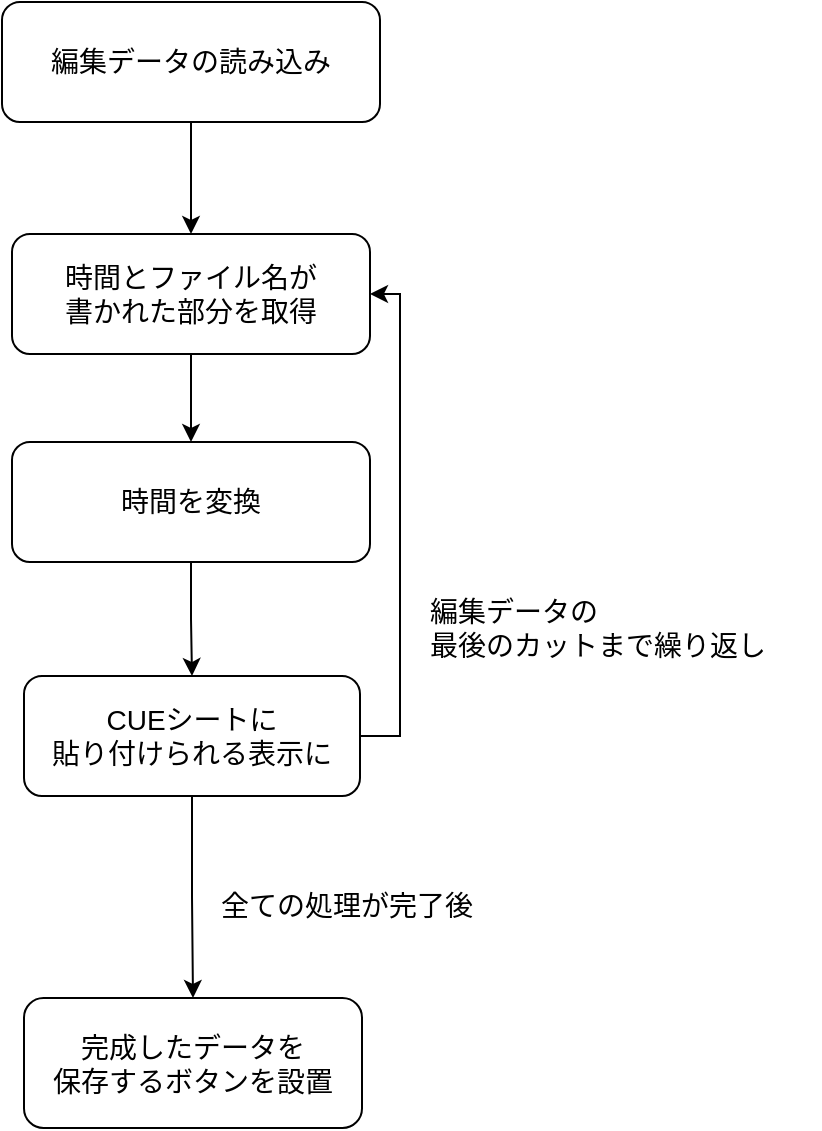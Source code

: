 <mxfile version="24.6.3" type="github">
  <diagram name="Page-1" id="EoyT6gYv0sLyLPtV19ZA">
    <mxGraphModel dx="1434" dy="1146" grid="0" gridSize="10" guides="1" tooltips="1" connect="1" arrows="1" fold="1" page="0" pageScale="1" pageWidth="850" pageHeight="1100" math="0" shadow="0">
      <root>
        <mxCell id="0" />
        <mxCell id="1" parent="0" />
        <mxCell id="FMEWAEgyTm79VxKZXJZd-10" value="" style="edgeStyle=orthogonalEdgeStyle;rounded=0;orthogonalLoop=1;jettySize=auto;html=1;fontSize=14;" parent="1" source="FMEWAEgyTm79VxKZXJZd-1" target="FMEWAEgyTm79VxKZXJZd-3" edge="1">
          <mxGeometry relative="1" as="geometry" />
        </mxCell>
        <mxCell id="FMEWAEgyTm79VxKZXJZd-1" value="編集データの読み込み" style="rounded=1;whiteSpace=wrap;html=1;fontSize=14;" parent="1" vertex="1">
          <mxGeometry x="25" y="-37" width="189" height="60" as="geometry" />
        </mxCell>
        <mxCell id="FMEWAEgyTm79VxKZXJZd-8" value="" style="edgeStyle=orthogonalEdgeStyle;rounded=0;orthogonalLoop=1;jettySize=auto;html=1;fontSize=14;" parent="1" source="FMEWAEgyTm79VxKZXJZd-3" target="FMEWAEgyTm79VxKZXJZd-4" edge="1">
          <mxGeometry relative="1" as="geometry" />
        </mxCell>
        <mxCell id="FMEWAEgyTm79VxKZXJZd-3" value="時間とファイル名が&lt;div style=&quot;font-size: 14px;&quot;&gt;書かれた部分を取得&lt;/div&gt;" style="rounded=1;whiteSpace=wrap;html=1;fontSize=14;" parent="1" vertex="1">
          <mxGeometry x="30" y="79" width="179" height="60" as="geometry" />
        </mxCell>
        <mxCell id="FMEWAEgyTm79VxKZXJZd-9" value="" style="edgeStyle=orthogonalEdgeStyle;rounded=0;orthogonalLoop=1;jettySize=auto;html=1;fontSize=14;" parent="1" source="FMEWAEgyTm79VxKZXJZd-4" target="FMEWAEgyTm79VxKZXJZd-5" edge="1">
          <mxGeometry relative="1" as="geometry" />
        </mxCell>
        <mxCell id="FMEWAEgyTm79VxKZXJZd-4" value="時間を変換" style="rounded=1;whiteSpace=wrap;html=1;fontSize=14;" parent="1" vertex="1">
          <mxGeometry x="30" y="183" width="179" height="60" as="geometry" />
        </mxCell>
        <mxCell id="FMEWAEgyTm79VxKZXJZd-11" style="edgeStyle=orthogonalEdgeStyle;rounded=0;orthogonalLoop=1;jettySize=auto;html=1;entryX=1;entryY=0.5;entryDx=0;entryDy=0;exitX=1;exitY=0.5;exitDx=0;exitDy=0;fontSize=14;" parent="1" source="FMEWAEgyTm79VxKZXJZd-5" target="FMEWAEgyTm79VxKZXJZd-3" edge="1">
          <mxGeometry relative="1" as="geometry">
            <mxPoint x="236" y="258" as="sourcePoint" />
            <mxPoint x="325" y="67" as="targetPoint" />
          </mxGeometry>
        </mxCell>
        <mxCell id="FMEWAEgyTm79VxKZXJZd-15" value="" style="edgeStyle=orthogonalEdgeStyle;rounded=0;orthogonalLoop=1;jettySize=auto;html=1;fontSize=14;" parent="1" source="FMEWAEgyTm79VxKZXJZd-5" target="FMEWAEgyTm79VxKZXJZd-14" edge="1">
          <mxGeometry relative="1" as="geometry" />
        </mxCell>
        <mxCell id="FMEWAEgyTm79VxKZXJZd-5" value="CUEシートに&lt;div style=&quot;font-size: 14px;&quot;&gt;貼り付けられる表示に&lt;/div&gt;" style="rounded=1;whiteSpace=wrap;html=1;fontSize=14;" parent="1" vertex="1">
          <mxGeometry x="36" y="300" width="168" height="60" as="geometry" />
        </mxCell>
        <mxCell id="FMEWAEgyTm79VxKZXJZd-12" value="編集データの&lt;div&gt;最後のカットまで繰り返し&lt;/div&gt;" style="text;strokeColor=none;fillColor=none;align=left;verticalAlign=middle;spacingLeft=4;spacingRight=4;overflow=hidden;points=[[0,0.5],[1,0.5]];portConstraint=eastwest;rotatable=0;whiteSpace=wrap;html=1;fontSize=14;" parent="1" vertex="1">
          <mxGeometry x="233" y="252" width="201" height="48" as="geometry" />
        </mxCell>
        <mxCell id="FMEWAEgyTm79VxKZXJZd-14" value="完成したデータを&lt;div style=&quot;font-size: 14px;&quot;&gt;保存するボタンを設置&lt;/div&gt;" style="rounded=1;whiteSpace=wrap;html=1;fontSize=14;" parent="1" vertex="1">
          <mxGeometry x="36" y="461" width="169" height="65" as="geometry" />
        </mxCell>
        <mxCell id="FMEWAEgyTm79VxKZXJZd-16" value="全ての処理が完了後" style="text;html=1;align=center;verticalAlign=middle;whiteSpace=wrap;rounded=0;fontSize=14;" parent="1" vertex="1">
          <mxGeometry x="131" y="400" width="133" height="30" as="geometry" />
        </mxCell>
      </root>
    </mxGraphModel>
  </diagram>
</mxfile>
